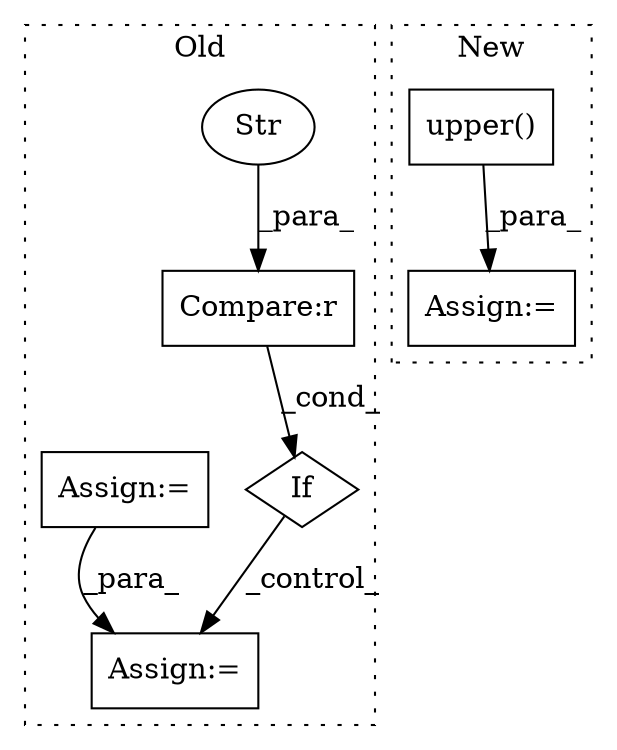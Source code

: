 digraph G {
subgraph cluster0 {
1 [label="If" a="96" s="2603" l="3" shape="diamond"];
3 [label="Assign:=" a="68" s="2787" l="3" shape="box"];
5 [label="Compare:r" a="40" s="2606" l="20" shape="box"];
6 [label="Str" a="66" s="2617" l="9" shape="ellipse"];
7 [label="Assign:=" a="68" s="2281" l="3" shape="box"];
label = "Old";
style="dotted";
}
subgraph cluster1 {
2 [label="upper()" a="75" s="2584" l="15" shape="box"];
4 [label="Assign:=" a="68" s="2554" l="3" shape="box"];
label = "New";
style="dotted";
}
1 -> 3 [label="_control_"];
2 -> 4 [label="_para_"];
5 -> 1 [label="_cond_"];
6 -> 5 [label="_para_"];
7 -> 3 [label="_para_"];
}